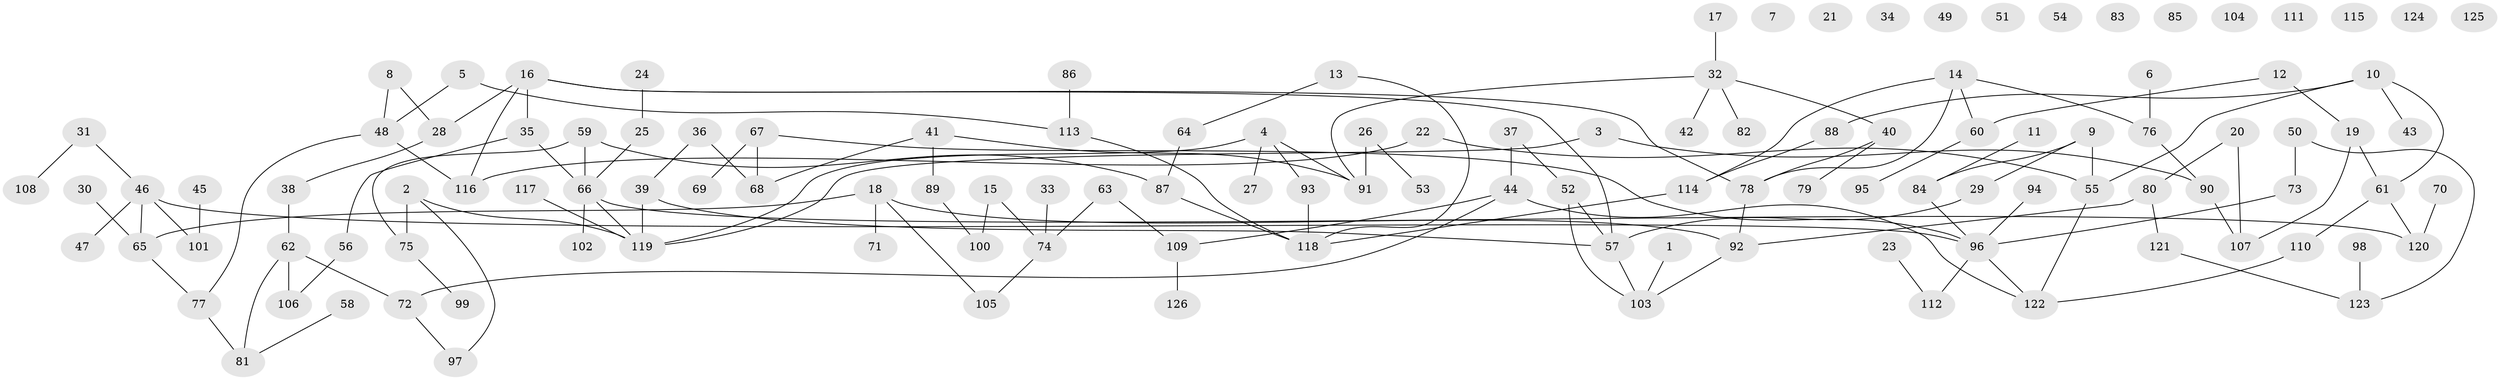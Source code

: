 // Generated by graph-tools (version 1.1) at 2025/49/03/09/25 03:49:03]
// undirected, 126 vertices, 143 edges
graph export_dot {
graph [start="1"]
  node [color=gray90,style=filled];
  1;
  2;
  3;
  4;
  5;
  6;
  7;
  8;
  9;
  10;
  11;
  12;
  13;
  14;
  15;
  16;
  17;
  18;
  19;
  20;
  21;
  22;
  23;
  24;
  25;
  26;
  27;
  28;
  29;
  30;
  31;
  32;
  33;
  34;
  35;
  36;
  37;
  38;
  39;
  40;
  41;
  42;
  43;
  44;
  45;
  46;
  47;
  48;
  49;
  50;
  51;
  52;
  53;
  54;
  55;
  56;
  57;
  58;
  59;
  60;
  61;
  62;
  63;
  64;
  65;
  66;
  67;
  68;
  69;
  70;
  71;
  72;
  73;
  74;
  75;
  76;
  77;
  78;
  79;
  80;
  81;
  82;
  83;
  84;
  85;
  86;
  87;
  88;
  89;
  90;
  91;
  92;
  93;
  94;
  95;
  96;
  97;
  98;
  99;
  100;
  101;
  102;
  103;
  104;
  105;
  106;
  107;
  108;
  109;
  110;
  111;
  112;
  113;
  114;
  115;
  116;
  117;
  118;
  119;
  120;
  121;
  122;
  123;
  124;
  125;
  126;
  1 -- 103;
  2 -- 75;
  2 -- 97;
  2 -- 119;
  3 -- 90;
  3 -- 119;
  4 -- 27;
  4 -- 91;
  4 -- 93;
  4 -- 119;
  5 -- 48;
  5 -- 113;
  6 -- 76;
  8 -- 28;
  8 -- 48;
  9 -- 29;
  9 -- 55;
  9 -- 84;
  10 -- 43;
  10 -- 55;
  10 -- 61;
  10 -- 88;
  11 -- 84;
  12 -- 19;
  12 -- 60;
  13 -- 64;
  13 -- 118;
  14 -- 60;
  14 -- 76;
  14 -- 78;
  14 -- 114;
  15 -- 74;
  15 -- 100;
  16 -- 28;
  16 -- 35;
  16 -- 57;
  16 -- 78;
  16 -- 116;
  17 -- 32;
  18 -- 65;
  18 -- 71;
  18 -- 92;
  18 -- 105;
  19 -- 61;
  19 -- 107;
  20 -- 80;
  20 -- 107;
  22 -- 55;
  22 -- 116;
  23 -- 112;
  24 -- 25;
  25 -- 66;
  26 -- 53;
  26 -- 91;
  28 -- 38;
  29 -- 57;
  30 -- 65;
  31 -- 46;
  31 -- 108;
  32 -- 40;
  32 -- 42;
  32 -- 82;
  32 -- 91;
  33 -- 74;
  35 -- 56;
  35 -- 66;
  36 -- 39;
  36 -- 68;
  37 -- 44;
  37 -- 52;
  38 -- 62;
  39 -- 57;
  39 -- 119;
  40 -- 78;
  40 -- 79;
  41 -- 68;
  41 -- 89;
  41 -- 91;
  44 -- 72;
  44 -- 109;
  44 -- 122;
  45 -- 101;
  46 -- 47;
  46 -- 65;
  46 -- 96;
  46 -- 101;
  48 -- 77;
  48 -- 116;
  50 -- 73;
  50 -- 123;
  52 -- 57;
  52 -- 103;
  55 -- 122;
  56 -- 106;
  57 -- 103;
  58 -- 81;
  59 -- 66;
  59 -- 75;
  59 -- 87;
  60 -- 95;
  61 -- 110;
  61 -- 120;
  62 -- 72;
  62 -- 81;
  62 -- 106;
  63 -- 74;
  63 -- 109;
  64 -- 87;
  65 -- 77;
  66 -- 102;
  66 -- 119;
  66 -- 120;
  67 -- 68;
  67 -- 69;
  67 -- 96;
  70 -- 120;
  72 -- 97;
  73 -- 96;
  74 -- 105;
  75 -- 99;
  76 -- 90;
  77 -- 81;
  78 -- 92;
  80 -- 92;
  80 -- 121;
  84 -- 96;
  86 -- 113;
  87 -- 118;
  88 -- 114;
  89 -- 100;
  90 -- 107;
  92 -- 103;
  93 -- 118;
  94 -- 96;
  96 -- 112;
  96 -- 122;
  98 -- 123;
  109 -- 126;
  110 -- 122;
  113 -- 118;
  114 -- 118;
  117 -- 119;
  121 -- 123;
}
